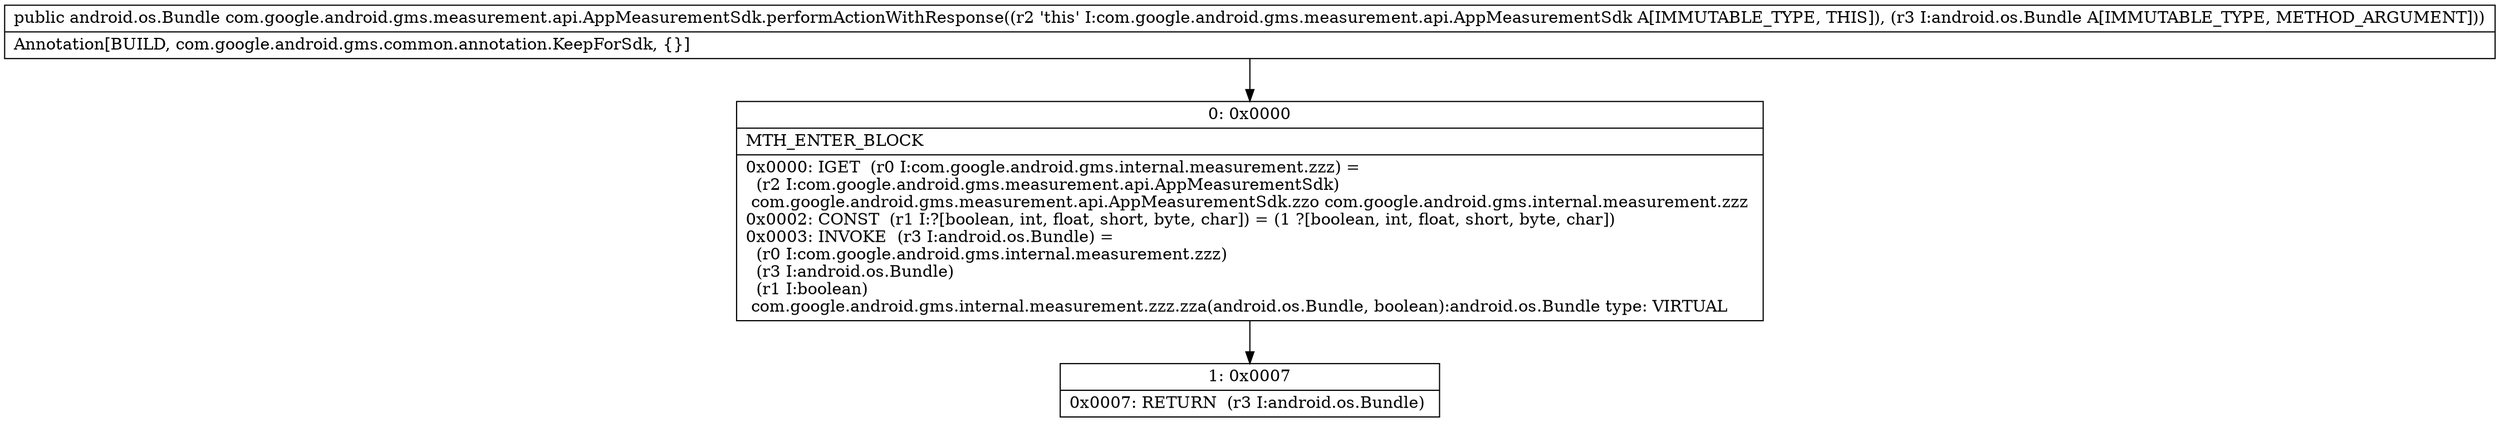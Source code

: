 digraph "CFG forcom.google.android.gms.measurement.api.AppMeasurementSdk.performActionWithResponse(Landroid\/os\/Bundle;)Landroid\/os\/Bundle;" {
Node_0 [shape=record,label="{0\:\ 0x0000|MTH_ENTER_BLOCK\l|0x0000: IGET  (r0 I:com.google.android.gms.internal.measurement.zzz) = \l  (r2 I:com.google.android.gms.measurement.api.AppMeasurementSdk)\l com.google.android.gms.measurement.api.AppMeasurementSdk.zzo com.google.android.gms.internal.measurement.zzz \l0x0002: CONST  (r1 I:?[boolean, int, float, short, byte, char]) = (1 ?[boolean, int, float, short, byte, char]) \l0x0003: INVOKE  (r3 I:android.os.Bundle) = \l  (r0 I:com.google.android.gms.internal.measurement.zzz)\l  (r3 I:android.os.Bundle)\l  (r1 I:boolean)\l com.google.android.gms.internal.measurement.zzz.zza(android.os.Bundle, boolean):android.os.Bundle type: VIRTUAL \l}"];
Node_1 [shape=record,label="{1\:\ 0x0007|0x0007: RETURN  (r3 I:android.os.Bundle) \l}"];
MethodNode[shape=record,label="{public android.os.Bundle com.google.android.gms.measurement.api.AppMeasurementSdk.performActionWithResponse((r2 'this' I:com.google.android.gms.measurement.api.AppMeasurementSdk A[IMMUTABLE_TYPE, THIS]), (r3 I:android.os.Bundle A[IMMUTABLE_TYPE, METHOD_ARGUMENT]))  | Annotation[BUILD, com.google.android.gms.common.annotation.KeepForSdk, \{\}]\l}"];
MethodNode -> Node_0;
Node_0 -> Node_1;
}

